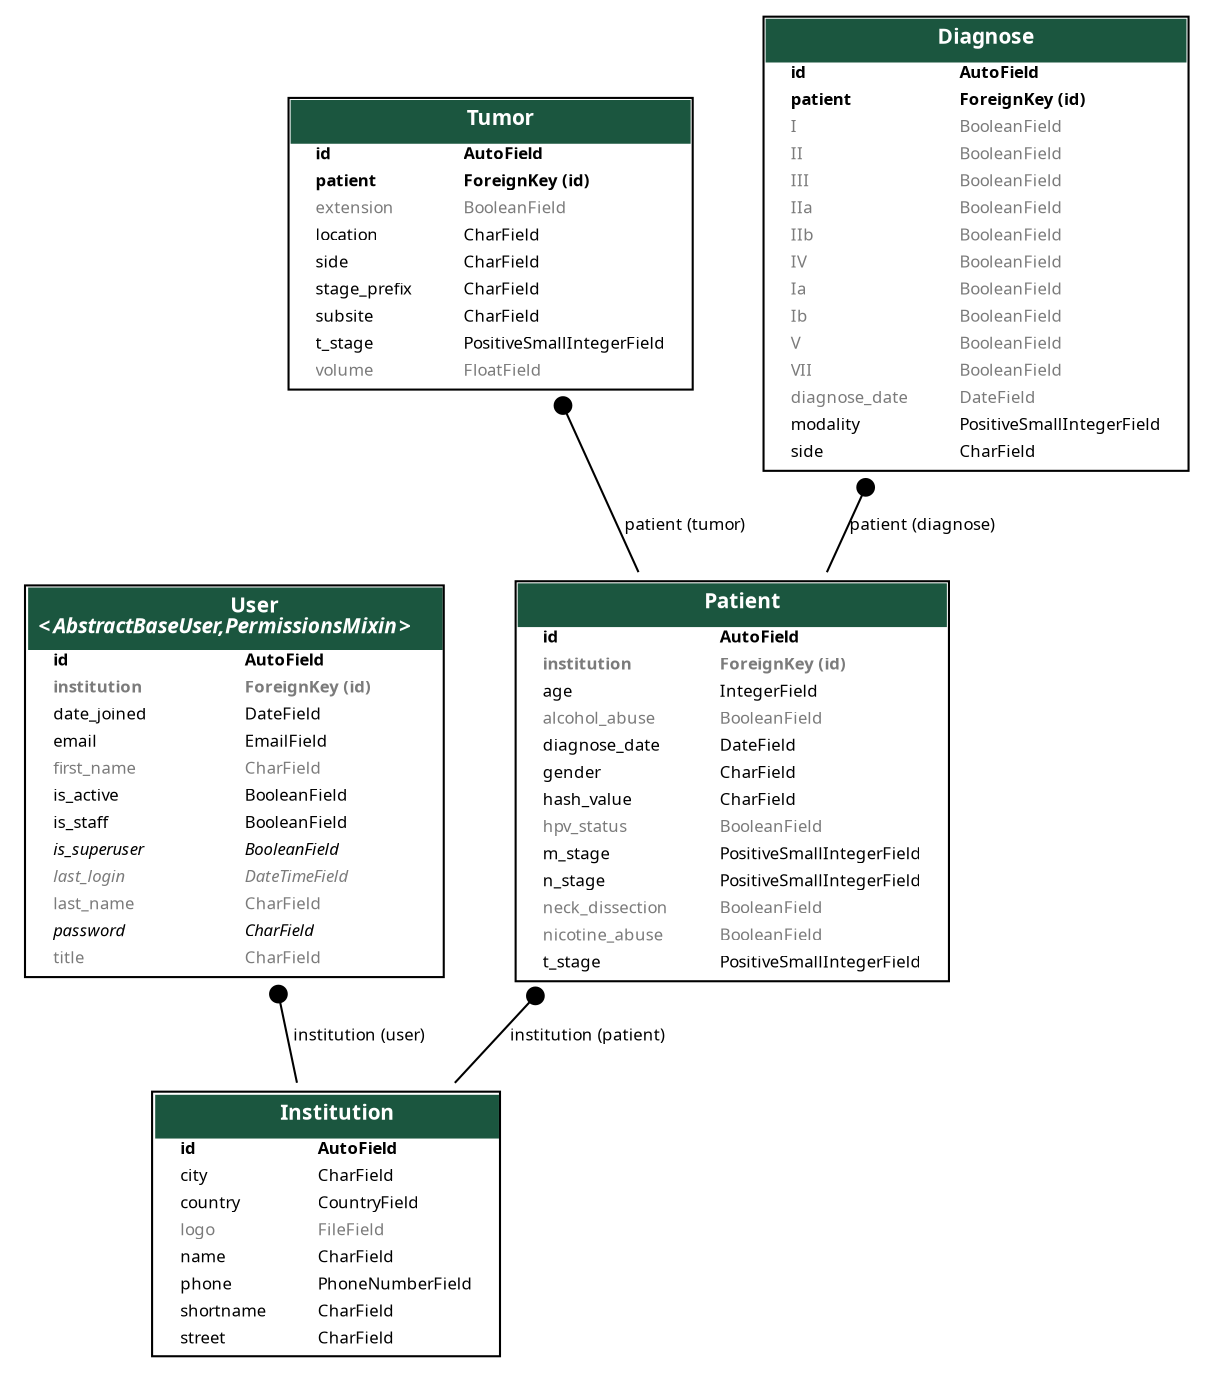 digraph model_graph {
  // Dotfile by Django-Extensions graph_models
  // Created: 2021-10-05 13:41
  // Cli Options: accounts patients

  fontname = "Calibri"
  fontsize = 8
  splines  = true

  node [
    fontname = "Calibri"
    fontsize = 8
    shape = "plaintext"
  ]

  edge [
    fontname = "Calibri"
    fontsize = 8
  ]

  // Labels


  accounts_models_Institution [label=<
    <TABLE BGCOLOR="white" BORDER="1" CELLBORDER="0" CELLSPACING="0">
    <TR><TD COLSPAN="2" CELLPADDING="5" ALIGN="CENTER" BGCOLOR="#1b563f">
    <FONT FACE="Calibri" COLOR="white" POINT-SIZE="10"><B>
    Institution
    </B></FONT></TD></TR>


    <TR><TD ALIGN="LEFT" BORDER="0">
    <FONT FACE="Calibri"><B>id</B></FONT>
    </TD><TD ALIGN="LEFT">
    <FONT FACE="Calibri"><B>AutoField</B></FONT>
    </TD></TR>



    <TR><TD ALIGN="LEFT" BORDER="0">
    <FONT FACE="Calibri">city</FONT>
    </TD><TD ALIGN="LEFT">
    <FONT FACE="Calibri">CharField</FONT>
    </TD></TR>



    <TR><TD ALIGN="LEFT" BORDER="0">
    <FONT FACE="Calibri">country</FONT>
    </TD><TD ALIGN="LEFT">
    <FONT FACE="Calibri">CountryField</FONT>
    </TD></TR>



    <TR><TD ALIGN="LEFT" BORDER="0">
    <FONT COLOR="#7B7B7B" FACE="Calibri">logo</FONT>
    </TD><TD ALIGN="LEFT">
    <FONT COLOR="#7B7B7B" FACE="Calibri">FileField</FONT>
    </TD></TR>



    <TR><TD ALIGN="LEFT" BORDER="0">
    <FONT FACE="Calibri">name</FONT>
    </TD><TD ALIGN="LEFT">
    <FONT FACE="Calibri">CharField</FONT>
    </TD></TR>



    <TR><TD ALIGN="LEFT" BORDER="0">
    <FONT FACE="Calibri">phone</FONT>
    </TD><TD ALIGN="LEFT">
    <FONT FACE="Calibri">PhoneNumberField</FONT>
    </TD></TR>



    <TR><TD ALIGN="LEFT" BORDER="0">
    <FONT FACE="Calibri">shortname</FONT>
    </TD><TD ALIGN="LEFT">
    <FONT FACE="Calibri">CharField</FONT>
    </TD></TR>



    <TR><TD ALIGN="LEFT" BORDER="0">
    <FONT FACE="Calibri">street</FONT>
    </TD><TD ALIGN="LEFT">
    <FONT FACE="Calibri">CharField</FONT>
    </TD></TR>


    </TABLE>
    >]

  accounts_models_User [label=<
    <TABLE BGCOLOR="white" BORDER="1" CELLBORDER="0" CELLSPACING="0">
    <TR><TD COLSPAN="2" CELLPADDING="5" ALIGN="CENTER" BGCOLOR="#1b563f">
    <FONT FACE="Calibri" COLOR="white" POINT-SIZE="10"><B>
    User<BR/>&lt;<FONT FACE="Calibri"><I>AbstractBaseUser,PermissionsMixin</I></FONT>&gt;
    </B></FONT></TD></TR>


    <TR><TD ALIGN="LEFT" BORDER="0">
    <FONT FACE="Calibri"><B>id</B></FONT>
    </TD><TD ALIGN="LEFT">
    <FONT FACE="Calibri"><B>AutoField</B></FONT>
    </TD></TR>



    <TR><TD ALIGN="LEFT" BORDER="0">
    <FONT COLOR="#7B7B7B" FACE="Calibri"><B>institution</B></FONT>
    </TD><TD ALIGN="LEFT">
    <FONT COLOR="#7B7B7B" FACE="Calibri"><B>ForeignKey (id)</B></FONT>
    </TD></TR>



    <TR><TD ALIGN="LEFT" BORDER="0">
    <FONT FACE="Calibri">date_joined</FONT>
    </TD><TD ALIGN="LEFT">
    <FONT FACE="Calibri">DateField</FONT>
    </TD></TR>



    <TR><TD ALIGN="LEFT" BORDER="0">
    <FONT FACE="Calibri">email</FONT>
    </TD><TD ALIGN="LEFT">
    <FONT FACE="Calibri">EmailField</FONT>
    </TD></TR>



    <TR><TD ALIGN="LEFT" BORDER="0">
    <FONT COLOR="#7B7B7B" FACE="Calibri">first_name</FONT>
    </TD><TD ALIGN="LEFT">
    <FONT COLOR="#7B7B7B" FACE="Calibri">CharField</FONT>
    </TD></TR>



    <TR><TD ALIGN="LEFT" BORDER="0">
    <FONT FACE="Calibri">is_active</FONT>
    </TD><TD ALIGN="LEFT">
    <FONT FACE="Calibri">BooleanField</FONT>
    </TD></TR>



    <TR><TD ALIGN="LEFT" BORDER="0">
    <FONT FACE="Calibri">is_staff</FONT>
    </TD><TD ALIGN="LEFT">
    <FONT FACE="Calibri">BooleanField</FONT>
    </TD></TR>



    <TR><TD ALIGN="LEFT" BORDER="0">
    <FONT FACE="Calibri"><I>is_superuser</I></FONT>
    </TD><TD ALIGN="LEFT">
    <FONT FACE="Calibri"><I>BooleanField</I></FONT>
    </TD></TR>



    <TR><TD ALIGN="LEFT" BORDER="0">
    <FONT COLOR="#7B7B7B" FACE="Calibri"><I>last_login</I></FONT>
    </TD><TD ALIGN="LEFT">
    <FONT COLOR="#7B7B7B" FACE="Calibri"><I>DateTimeField</I></FONT>
    </TD></TR>



    <TR><TD ALIGN="LEFT" BORDER="0">
    <FONT COLOR="#7B7B7B" FACE="Calibri">last_name</FONT>
    </TD><TD ALIGN="LEFT">
    <FONT COLOR="#7B7B7B" FACE="Calibri">CharField</FONT>
    </TD></TR>



    <TR><TD ALIGN="LEFT" BORDER="0">
    <FONT FACE="Calibri"><I>password</I></FONT>
    </TD><TD ALIGN="LEFT">
    <FONT FACE="Calibri"><I>CharField</I></FONT>
    </TD></TR>



    <TR><TD ALIGN="LEFT" BORDER="0">
    <FONT COLOR="#7B7B7B" FACE="Calibri">title</FONT>
    </TD><TD ALIGN="LEFT">
    <FONT COLOR="#7B7B7B" FACE="Calibri">CharField</FONT>
    </TD></TR>


    </TABLE>
    >]




  patients_models_Patient [label=<
    <TABLE BGCOLOR="white" BORDER="1" CELLBORDER="0" CELLSPACING="0">
    <TR><TD COLSPAN="2" CELLPADDING="5" ALIGN="CENTER" BGCOLOR="#1b563f">
    <FONT FACE="Calibri" COLOR="white" POINT-SIZE="10"><B>
    Patient
    </B></FONT></TD></TR>


    <TR><TD ALIGN="LEFT" BORDER="0">
    <FONT FACE="Calibri"><B>id</B></FONT>
    </TD><TD ALIGN="LEFT">
    <FONT FACE="Calibri"><B>AutoField</B></FONT>
    </TD></TR>



    <TR><TD ALIGN="LEFT" BORDER="0">
    <FONT COLOR="#7B7B7B" FACE="Calibri"><B>institution</B></FONT>
    </TD><TD ALIGN="LEFT">
    <FONT COLOR="#7B7B7B" FACE="Calibri"><B>ForeignKey (id)</B></FONT>
    </TD></TR>



    <TR><TD ALIGN="LEFT" BORDER="0">
    <FONT FACE="Calibri">age</FONT>
    </TD><TD ALIGN="LEFT">
    <FONT FACE="Calibri">IntegerField</FONT>
    </TD></TR>



    <TR><TD ALIGN="LEFT" BORDER="0">
    <FONT COLOR="#7B7B7B" FACE="Calibri">alcohol_abuse</FONT>
    </TD><TD ALIGN="LEFT">
    <FONT COLOR="#7B7B7B" FACE="Calibri">BooleanField</FONT>
    </TD></TR>



    <TR><TD ALIGN="LEFT" BORDER="0">
    <FONT FACE="Calibri">diagnose_date</FONT>
    </TD><TD ALIGN="LEFT">
    <FONT FACE="Calibri">DateField</FONT>
    </TD></TR>



    <TR><TD ALIGN="LEFT" BORDER="0">
    <FONT FACE="Calibri">gender</FONT>
    </TD><TD ALIGN="LEFT">
    <FONT FACE="Calibri">CharField</FONT>
    </TD></TR>



    <TR><TD ALIGN="LEFT" BORDER="0">
    <FONT FACE="Calibri">hash_value</FONT>
    </TD><TD ALIGN="LEFT">
    <FONT FACE="Calibri">CharField</FONT>
    </TD></TR>



    <TR><TD ALIGN="LEFT" BORDER="0">
    <FONT COLOR="#7B7B7B" FACE="Calibri">hpv_status</FONT>
    </TD><TD ALIGN="LEFT">
    <FONT COLOR="#7B7B7B" FACE="Calibri">BooleanField</FONT>
    </TD></TR>



    <TR><TD ALIGN="LEFT" BORDER="0">
    <FONT FACE="Calibri">m_stage</FONT>
    </TD><TD ALIGN="LEFT">
    <FONT FACE="Calibri">PositiveSmallIntegerField</FONT>
    </TD></TR>



    <TR><TD ALIGN="LEFT" BORDER="0">
    <FONT FACE="Calibri">n_stage</FONT>
    </TD><TD ALIGN="LEFT">
    <FONT FACE="Calibri">PositiveSmallIntegerField</FONT>
    </TD></TR>



    <TR><TD ALIGN="LEFT" BORDER="0">
    <FONT COLOR="#7B7B7B" FACE="Calibri">neck_dissection</FONT>
    </TD><TD ALIGN="LEFT">
    <FONT COLOR="#7B7B7B" FACE="Calibri">BooleanField</FONT>
    </TD></TR>



    <TR><TD ALIGN="LEFT" BORDER="0">
    <FONT COLOR="#7B7B7B" FACE="Calibri">nicotine_abuse</FONT>
    </TD><TD ALIGN="LEFT">
    <FONT COLOR="#7B7B7B" FACE="Calibri">BooleanField</FONT>
    </TD></TR>



    <TR><TD ALIGN="LEFT" BORDER="0">
    <FONT FACE="Calibri">t_stage</FONT>
    </TD><TD ALIGN="LEFT">
    <FONT FACE="Calibri">PositiveSmallIntegerField</FONT>
    </TD></TR>


    </TABLE>
    >]

  patients_models_Tumor [label=<
    <TABLE BGCOLOR="white" BORDER="1" CELLBORDER="0" CELLSPACING="0">
    <TR><TD COLSPAN="2" CELLPADDING="5" ALIGN="CENTER" BGCOLOR="#1b563f">
    <FONT FACE="Calibri" COLOR="white" POINT-SIZE="10"><B>
    Tumor
    </B></FONT></TD></TR>


    <TR><TD ALIGN="LEFT" BORDER="0">
    <FONT FACE="Calibri"><B>id</B></FONT>
    </TD><TD ALIGN="LEFT">
    <FONT FACE="Calibri"><B>AutoField</B></FONT>
    </TD></TR>



    <TR><TD ALIGN="LEFT" BORDER="0">
    <FONT FACE="Calibri"><B>patient</B></FONT>
    </TD><TD ALIGN="LEFT">
    <FONT FACE="Calibri"><B>ForeignKey (id)</B></FONT>
    </TD></TR>



    <TR><TD ALIGN="LEFT" BORDER="0">
    <FONT COLOR="#7B7B7B" FACE="Calibri">extension</FONT>
    </TD><TD ALIGN="LEFT">
    <FONT COLOR="#7B7B7B" FACE="Calibri">BooleanField</FONT>
    </TD></TR>



    <TR><TD ALIGN="LEFT" BORDER="0">
    <FONT FACE="Calibri">location</FONT>
    </TD><TD ALIGN="LEFT">
    <FONT FACE="Calibri">CharField</FONT>
    </TD></TR>



    <TR><TD ALIGN="LEFT" BORDER="0">
    <FONT FACE="Calibri">side</FONT>
    </TD><TD ALIGN="LEFT">
    <FONT FACE="Calibri">CharField</FONT>
    </TD></TR>



    <TR><TD ALIGN="LEFT" BORDER="0">
    <FONT FACE="Calibri">stage_prefix</FONT>
    </TD><TD ALIGN="LEFT">
    <FONT FACE="Calibri">CharField</FONT>
    </TD></TR>



    <TR><TD ALIGN="LEFT" BORDER="0">
    <FONT FACE="Calibri">subsite</FONT>
    </TD><TD ALIGN="LEFT">
    <FONT FACE="Calibri">CharField</FONT>
    </TD></TR>



    <TR><TD ALIGN="LEFT" BORDER="0">
    <FONT FACE="Calibri">t_stage</FONT>
    </TD><TD ALIGN="LEFT">
    <FONT FACE="Calibri">PositiveSmallIntegerField</FONT>
    </TD></TR>



    <TR><TD ALIGN="LEFT" BORDER="0">
    <FONT COLOR="#7B7B7B" FACE="Calibri">volume</FONT>
    </TD><TD ALIGN="LEFT">
    <FONT COLOR="#7B7B7B" FACE="Calibri">FloatField</FONT>
    </TD></TR>


    </TABLE>
    >]

  patients_models_Diagnose [label=<
    <TABLE BGCOLOR="white" BORDER="1" CELLBORDER="0" CELLSPACING="0">
    <TR><TD COLSPAN="2" CELLPADDING="5" ALIGN="CENTER" BGCOLOR="#1b563f">
    <FONT FACE="Calibri" COLOR="white" POINT-SIZE="10"><B>
    Diagnose
    </B></FONT></TD></TR>


    <TR><TD ALIGN="LEFT" BORDER="0">
    <FONT FACE="Calibri"><B>id</B></FONT>
    </TD><TD ALIGN="LEFT">
    <FONT FACE="Calibri"><B>AutoField</B></FONT>
    </TD></TR>



    <TR><TD ALIGN="LEFT" BORDER="0">
    <FONT FACE="Calibri"><B>patient</B></FONT>
    </TD><TD ALIGN="LEFT">
    <FONT FACE="Calibri"><B>ForeignKey (id)</B></FONT>
    </TD></TR>



    <TR><TD ALIGN="LEFT" BORDER="0">
    <FONT COLOR="#7B7B7B" FACE="Calibri">I</FONT>
    </TD><TD ALIGN="LEFT">
    <FONT COLOR="#7B7B7B" FACE="Calibri">BooleanField</FONT>
    </TD></TR>



    <TR><TD ALIGN="LEFT" BORDER="0">
    <FONT COLOR="#7B7B7B" FACE="Calibri">II</FONT>
    </TD><TD ALIGN="LEFT">
    <FONT COLOR="#7B7B7B" FACE="Calibri">BooleanField</FONT>
    </TD></TR>



    <TR><TD ALIGN="LEFT" BORDER="0">
    <FONT COLOR="#7B7B7B" FACE="Calibri">III</FONT>
    </TD><TD ALIGN="LEFT">
    <FONT COLOR="#7B7B7B" FACE="Calibri">BooleanField</FONT>
    </TD></TR>



    <TR><TD ALIGN="LEFT" BORDER="0">
    <FONT COLOR="#7B7B7B" FACE="Calibri">IIa</FONT>
    </TD><TD ALIGN="LEFT">
    <FONT COLOR="#7B7B7B" FACE="Calibri">BooleanField</FONT>
    </TD></TR>



    <TR><TD ALIGN="LEFT" BORDER="0">
    <FONT COLOR="#7B7B7B" FACE="Calibri">IIb</FONT>
    </TD><TD ALIGN="LEFT">
    <FONT COLOR="#7B7B7B" FACE="Calibri">BooleanField</FONT>
    </TD></TR>



    <TR><TD ALIGN="LEFT" BORDER="0">
    <FONT COLOR="#7B7B7B" FACE="Calibri">IV</FONT>
    </TD><TD ALIGN="LEFT">
    <FONT COLOR="#7B7B7B" FACE="Calibri">BooleanField</FONT>
    </TD></TR>



    <TR><TD ALIGN="LEFT" BORDER="0">
    <FONT COLOR="#7B7B7B" FACE="Calibri">Ia</FONT>
    </TD><TD ALIGN="LEFT">
    <FONT COLOR="#7B7B7B" FACE="Calibri">BooleanField</FONT>
    </TD></TR>



    <TR><TD ALIGN="LEFT" BORDER="0">
    <FONT COLOR="#7B7B7B" FACE="Calibri">Ib</FONT>
    </TD><TD ALIGN="LEFT">
    <FONT COLOR="#7B7B7B" FACE="Calibri">BooleanField</FONT>
    </TD></TR>



    <TR><TD ALIGN="LEFT" BORDER="0">
    <FONT COLOR="#7B7B7B" FACE="Calibri">V</FONT>
    </TD><TD ALIGN="LEFT">
    <FONT COLOR="#7B7B7B" FACE="Calibri">BooleanField</FONT>
    </TD></TR>



    <TR><TD ALIGN="LEFT" BORDER="0">
    <FONT COLOR="#7B7B7B" FACE="Calibri">VII</FONT>
    </TD><TD ALIGN="LEFT">
    <FONT COLOR="#7B7B7B" FACE="Calibri">BooleanField</FONT>
    </TD></TR>



    <TR><TD ALIGN="LEFT" BORDER="0">
    <FONT COLOR="#7B7B7B" FACE="Calibri">diagnose_date</FONT>
    </TD><TD ALIGN="LEFT">
    <FONT COLOR="#7B7B7B" FACE="Calibri">DateField</FONT>
    </TD></TR>



    <TR><TD ALIGN="LEFT" BORDER="0">
    <FONT FACE="Calibri">modality</FONT>
    </TD><TD ALIGN="LEFT">
    <FONT FACE="Calibri">PositiveSmallIntegerField</FONT>
    </TD></TR>



    <TR><TD ALIGN="LEFT" BORDER="0">
    <FONT FACE="Calibri">side</FONT>
    </TD><TD ALIGN="LEFT">
    <FONT FACE="Calibri">CharField</FONT>
    </TD></TR>


    </TABLE>
    >]




  // Relations

  accounts_models_User -> accounts_models_Institution
  [label=" institution (user)"] [arrowhead=none, arrowtail=dot, dir=both];

  patients_models_Patient -> accounts_models_Institution
  [label=" institution (patient)"] [arrowhead=none, arrowtail=dot, dir=both];

  patients_models_Tumor -> patients_models_Patient
  [label=" patient (tumor)"] [arrowhead=none, arrowtail=dot, dir=both];

  patients_models_Diagnose -> patients_models_Patient
  [label=" patient (diagnose)"] [arrowhead=none, arrowtail=dot, dir=both];


}
